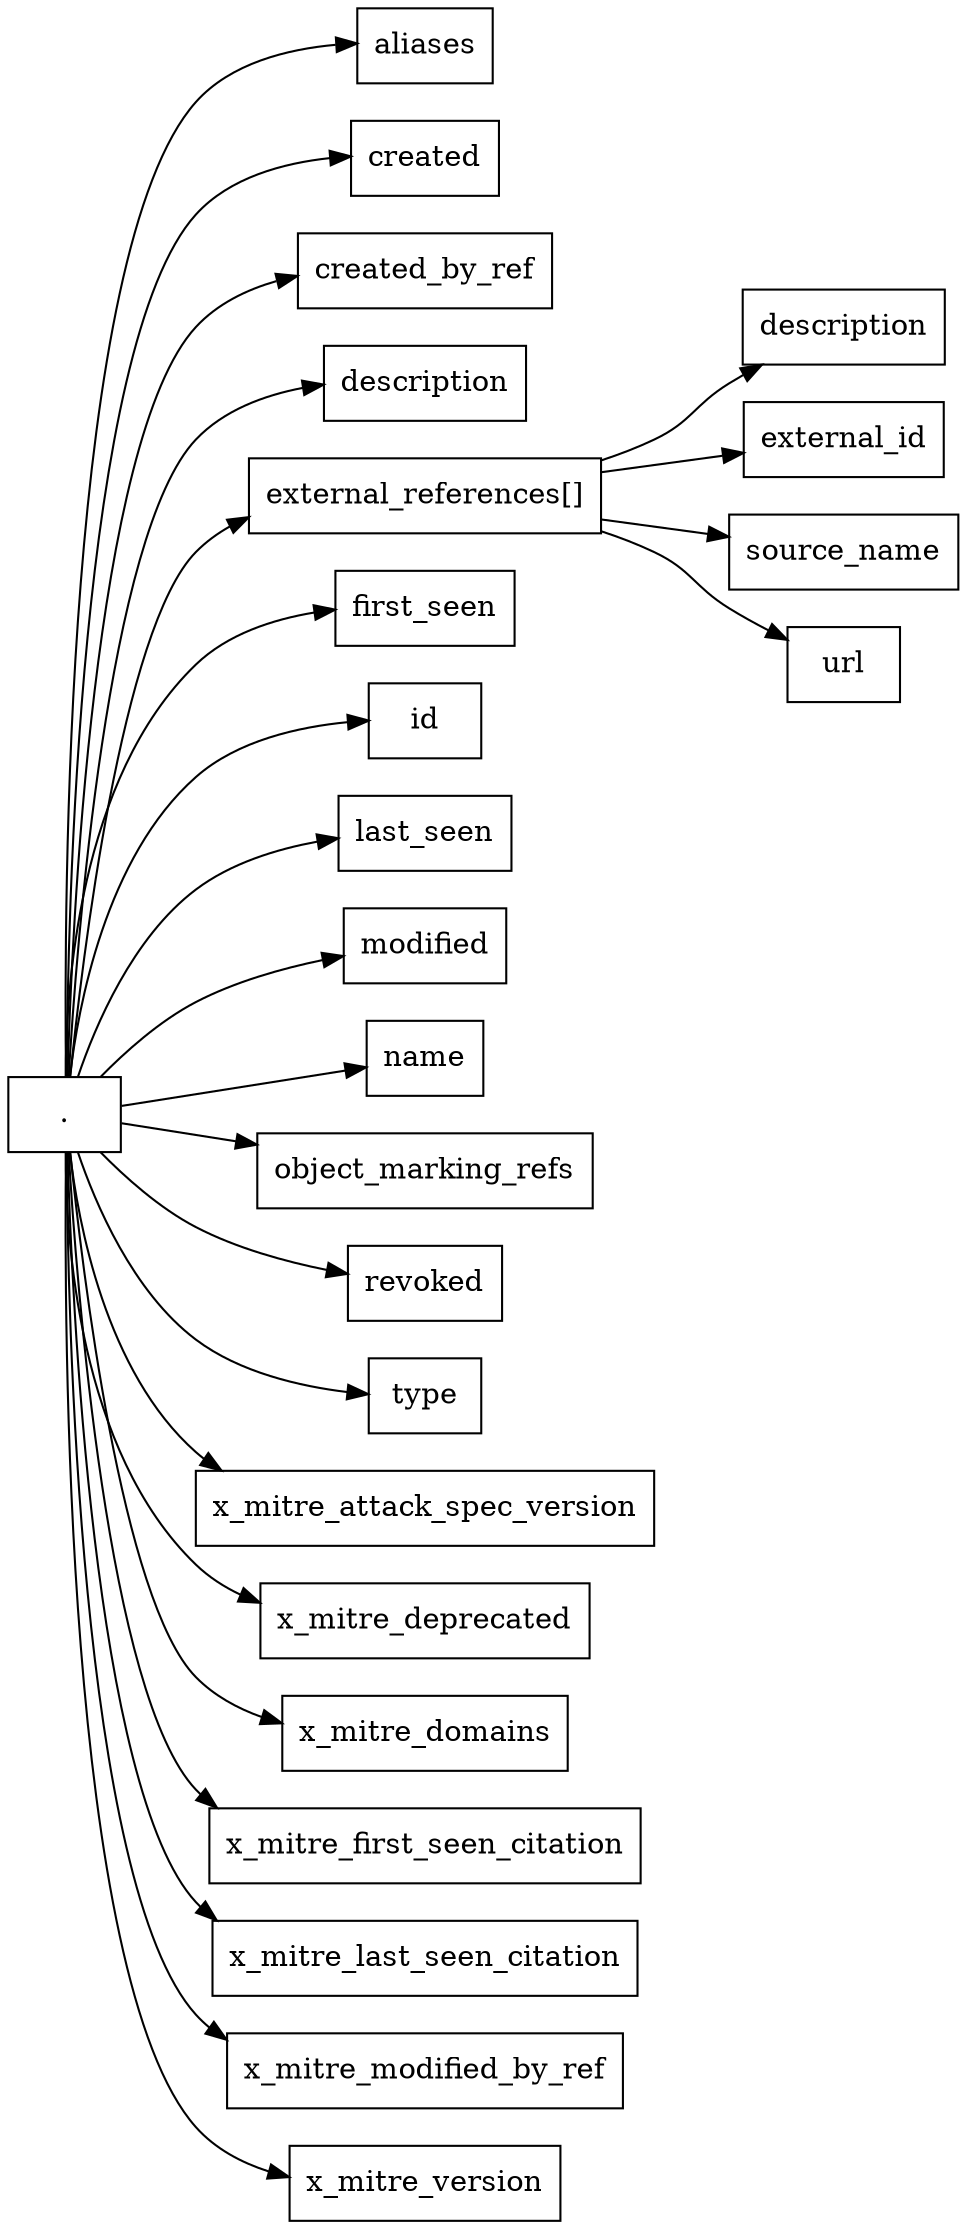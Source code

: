 digraph G {
    node [shape=box];
    edge [dir=forward];
    rankdir=LR;

    "cc94ba62-cc75-4622-bd02-851bdbe9625a" [label="."];
    "aliases" [label="aliases"];
    "created" [label="created"];
    "created_by_ref" [label="created_by_ref"];
    "description" [label="description"];
    "external_references[]" [label="external_references[]"];
    "external_references[].description" [label="description"];
    "external_references[].external_id" [label="external_id"];
    "external_references[].source_name" [label="source_name"];
    "external_references[].url" [label="url"];
    "first_seen" [label="first_seen"];
    "id" [label="id"];
    "last_seen" [label="last_seen"];
    "modified" [label="modified"];
    "name" [label="name"];
    "object_marking_refs" [label="object_marking_refs"];
    "revoked" [label="revoked"];
    "type" [label="type"];
    "x_mitre_attack_spec_version" [label="x_mitre_attack_spec_version"];
    "x_mitre_deprecated" [label="x_mitre_deprecated"];
    "x_mitre_domains" [label="x_mitre_domains"];
    "x_mitre_first_seen_citation" [label="x_mitre_first_seen_citation"];
    "x_mitre_last_seen_citation" [label="x_mitre_last_seen_citation"];
    "x_mitre_modified_by_ref" [label="x_mitre_modified_by_ref"];
    "x_mitre_version" [label="x_mitre_version"];

    "cc94ba62-cc75-4622-bd02-851bdbe9625a" -> "aliases";
    "cc94ba62-cc75-4622-bd02-851bdbe9625a" -> "created";
    "cc94ba62-cc75-4622-bd02-851bdbe9625a" -> "created_by_ref";
    "cc94ba62-cc75-4622-bd02-851bdbe9625a" -> "description";
    "cc94ba62-cc75-4622-bd02-851bdbe9625a" -> "external_references[]";
    "cc94ba62-cc75-4622-bd02-851bdbe9625a" -> "first_seen";
    "cc94ba62-cc75-4622-bd02-851bdbe9625a" -> "id";
    "cc94ba62-cc75-4622-bd02-851bdbe9625a" -> "last_seen";
    "cc94ba62-cc75-4622-bd02-851bdbe9625a" -> "modified";
    "cc94ba62-cc75-4622-bd02-851bdbe9625a" -> "name";
    "cc94ba62-cc75-4622-bd02-851bdbe9625a" -> "object_marking_refs";
    "cc94ba62-cc75-4622-bd02-851bdbe9625a" -> "revoked";
    "cc94ba62-cc75-4622-bd02-851bdbe9625a" -> "type";
    "cc94ba62-cc75-4622-bd02-851bdbe9625a" -> "x_mitre_attack_spec_version";
    "cc94ba62-cc75-4622-bd02-851bdbe9625a" -> "x_mitre_deprecated";
    "cc94ba62-cc75-4622-bd02-851bdbe9625a" -> "x_mitre_domains";
    "cc94ba62-cc75-4622-bd02-851bdbe9625a" -> "x_mitre_first_seen_citation";
    "cc94ba62-cc75-4622-bd02-851bdbe9625a" -> "x_mitre_last_seen_citation";
    "cc94ba62-cc75-4622-bd02-851bdbe9625a" -> "x_mitre_modified_by_ref";
    "cc94ba62-cc75-4622-bd02-851bdbe9625a" -> "x_mitre_version";

    "external_references[]" -> "external_references[].description";
    "external_references[]" -> "external_references[].external_id";
    "external_references[]" -> "external_references[].source_name";
    "external_references[]" -> "external_references[].url";
}